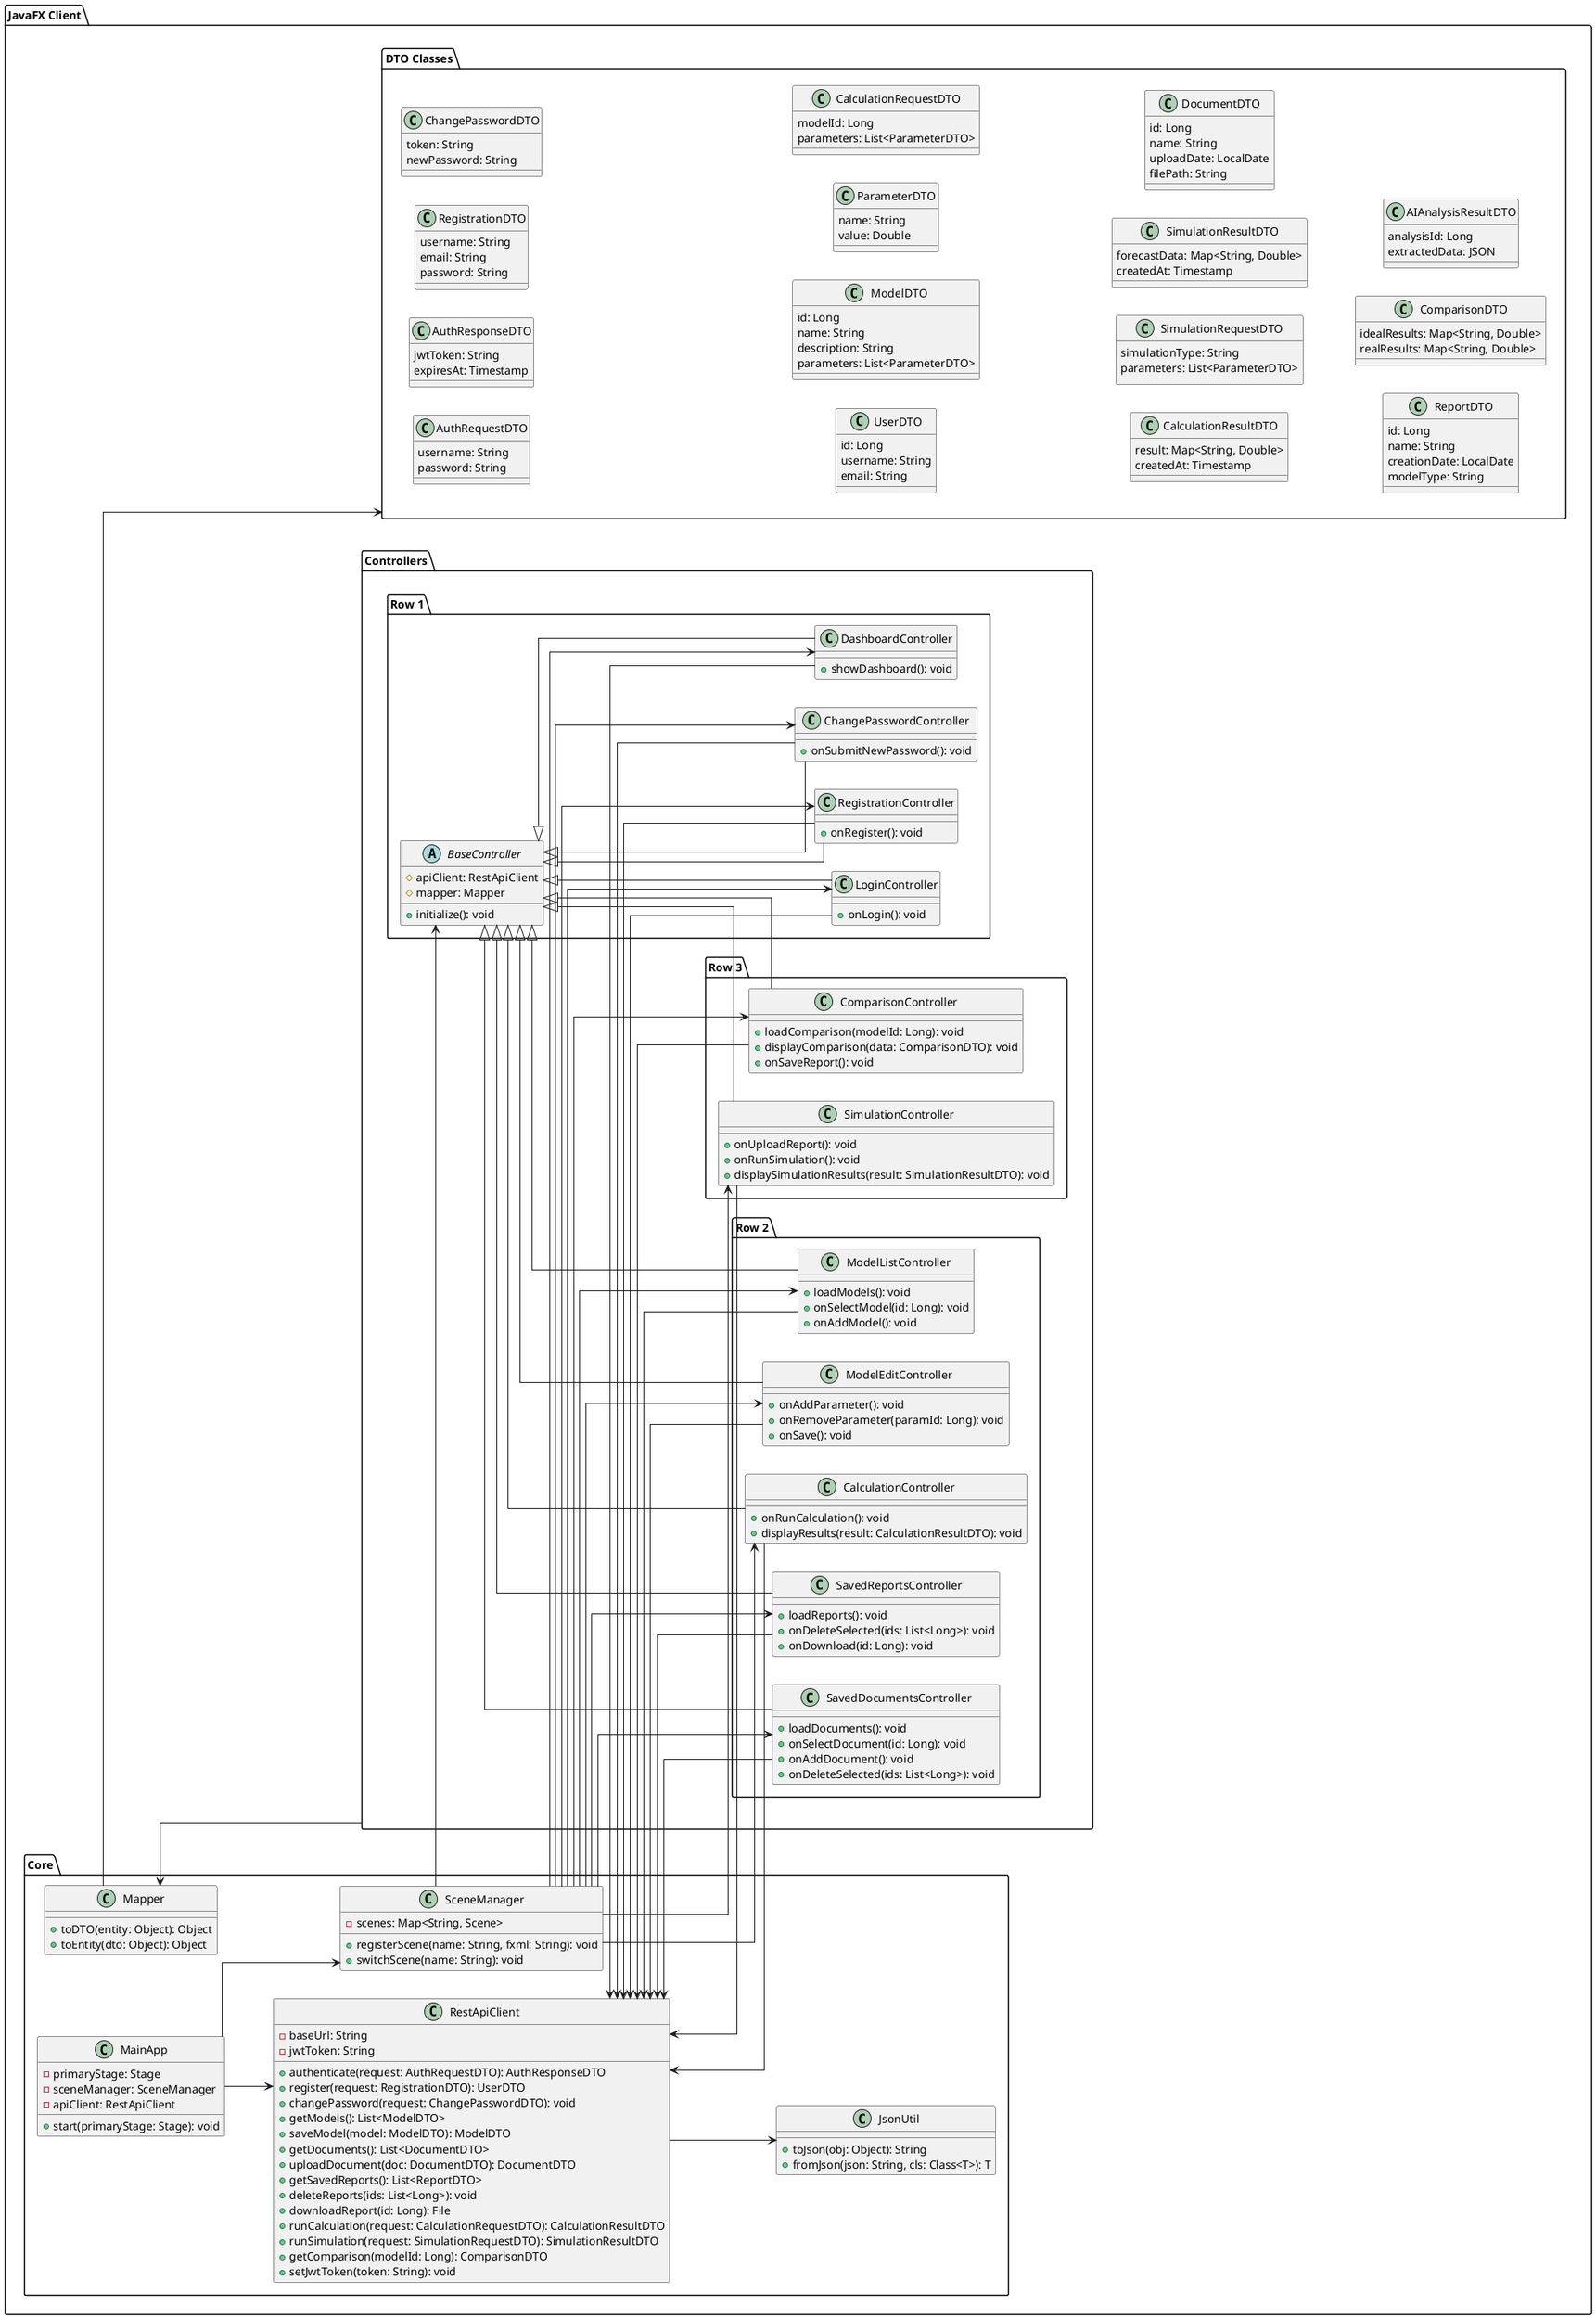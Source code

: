 @startuml
skinparam linetype ortho
skinparam entity {
  BackgroundColor #E8F5E9
  BorderColor #388E3C
  FontColor #1B5E20
}
left to right direction

package "JavaFX Client" {

  '-----------------------------------------------------------
  ' 1. Core
  '-----------------------------------------------------------
  package "Core" {
    class MainApp {
      - primaryStage: Stage
      - sceneManager: SceneManager
      - apiClient: RestApiClient
      + start(primaryStage: Stage): void
    }
    class SceneManager {
      - scenes: Map<String, Scene>
      + registerScene(name: String, fxml: String): void
      + switchScene(name: String): void
    }
    class RestApiClient {
      - baseUrl: String
      - jwtToken: String
      + authenticate(request: AuthRequestDTO): AuthResponseDTO
      + register(request: RegistrationDTO): UserDTO
      + changePassword(request: ChangePasswordDTO): void
      + getModels(): List<ModelDTO>
      + saveModel(model: ModelDTO): ModelDTO
      + getDocuments(): List<DocumentDTO>
      + uploadDocument(doc: DocumentDTO): DocumentDTO
      + getSavedReports(): List<ReportDTO>
      + deleteReports(ids: List<Long>): void
      + downloadReport(id: Long): File
      + runCalculation(request: CalculationRequestDTO): CalculationResultDTO
      + runSimulation(request: SimulationRequestDTO): SimulationResultDTO
      + getComparison(modelId: Long): ComparisonDTO
      + setJwtToken(token: String): void
    }
    class JsonUtil {
      + toJson(obj: Object): String
      + fromJson(json: String, cls: Class<T>): T
    }
    class Mapper {
      + toDTO(entity: Object): Object
      + toEntity(dto: Object): Object
    }
  }

  '-----------------------------------------------------------
  ' 2. Controllers (максимум 5 в ряд)
  '-----------------------------------------------------------
  package "Controllers" {

    package "Row 1" {
      abstract class BaseController {
        # apiClient: RestApiClient
        # mapper: Mapper
        + initialize(): void
      }
      class LoginController {
        + onLogin(): void
      }
      class RegistrationController {
        + onRegister(): void
      }
      class ChangePasswordController {
        + onSubmitNewPassword(): void
      }
      class DashboardController {
        + showDashboard(): void
      }
    }

    package "Row 2" {
      class ModelListController {
        + loadModels(): void
        + onSelectModel(id: Long): void
        + onAddModel(): void
      }
      class ModelEditController {
        + onAddParameter(): void
        + onRemoveParameter(paramId: Long): void
        + onSave(): void
      }
      class CalculationController {
        + onRunCalculation(): void
        + displayResults(result: CalculationResultDTO): void
      }
      class SavedReportsController {
        + loadReports(): void
        + onDeleteSelected(ids: List<Long>): void
        + onDownload(id: Long): void
      }
      class SavedDocumentsController {
        + loadDocuments(): void
        + onSelectDocument(id: Long): void
        + onAddDocument(): void
        + onDeleteSelected(ids: List<Long>): void
      }
    }

    package "Row 3" {
      class ComparisonController {
        + loadComparison(modelId: Long): void
        + displayComparison(data: ComparisonDTO): void
        + onSaveReport(): void
      }
      class SimulationController {
        + onUploadReport(): void
        + onRunSimulation(): void
        + displaySimulationResults(result: SimulationResultDTO): void
      }
    }
  }

  '-----------------------------------------------------------
  ' 3. DTO Classes (разбито на ряды по 5)
  '-----------------------------------------------------------
  package "DTO Classes" {
    class AuthRequestDTO {
      username: String
      password: String
    }
    class AuthResponseDTO {
      jwtToken: String
      expiresAt: Timestamp
    }
    class RegistrationDTO {
      username: String
      email: String
      password: String
    }
    class ChangePasswordDTO {
      token: String
      newPassword: String
    }
    class UserDTO {
      id: Long
      username: String
      email: String
    }

    class ModelDTO {
      id: Long
      name: String
      description: String
      parameters: List<ParameterDTO>
    }
    class ParameterDTO {
      name: String
      value: Double
    }
    class CalculationRequestDTO {
      modelId: Long
      parameters: List<ParameterDTO>
    }
    class CalculationResultDTO {
      result: Map<String, Double>
      createdAt: Timestamp
    }
    class SimulationRequestDTO {
      simulationType: String
      parameters: List<ParameterDTO>
    }

    class SimulationResultDTO {
      forecastData: Map<String, Double>
      createdAt: Timestamp
    }
    class DocumentDTO {
      id: Long
      name: String
      uploadDate: LocalDate
      filePath: String
    }
    class ReportDTO {
      id: Long
      name: String
      creationDate: LocalDate
      modelType: String
    }
    class ComparisonDTO {
      idealResults: Map<String, Double>
      realResults: Map<String, Double>
    }
    class AIAnalysisResultDTO {
      analysisId: Long
      extractedData: JSON
    }
  }

  '-----------------------------------------------------------
  ' 4. Связи
  '-----------------------------------------------------------
  MainApp               --> SceneManager
  MainApp               --> RestApiClient

  SceneManager          --> BaseController
  SceneManager          --> LoginController
  SceneManager          --> RegistrationController
  SceneManager          --> ChangePasswordController
  SceneManager          --> DashboardController
  SceneManager          --> ModelListController
  SceneManager          --> ModelEditController
  SceneManager          --> CalculationController
  SceneManager          --> SavedReportsController
  SceneManager          --> SavedDocumentsController
  SceneManager          --> ComparisonController
  SceneManager          --> SimulationController

  BaseController        <|-- LoginController
  BaseController        <|-- RegistrationController
  BaseController        <|-- ChangePasswordController
  BaseController        <|-- DashboardController
  BaseController        <|-- ModelListController
  BaseController        <|-- ModelEditController
  BaseController        <|-- CalculationController
  BaseController        <|-- SavedReportsController
  BaseController        <|-- SavedDocumentsController
  BaseController        <|-- ComparisonController
  BaseController        <|-- SimulationController

  LoginController       --> RestApiClient
  RegistrationController--> RestApiClient
  ChangePasswordController --> RestApiClient
  DashboardController   --> RestApiClient
  ModelListController   --> RestApiClient
  ModelEditController   --> RestApiClient
  CalculationController --> RestApiClient
  SavedReportsController--> RestApiClient
  SavedDocumentsController --> RestApiClient
  ComparisonController  --> RestApiClient
  SimulationController  --> RestApiClient

  RestApiClient         --> JsonUtil
  "Controllers"         --> Mapper
  Mapper                --> "DTO Classes"
}
@enduml
